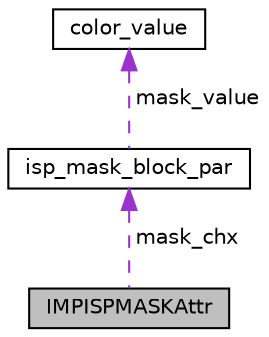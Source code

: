 digraph "IMPISPMASKAttr"
{
 // LATEX_PDF_SIZE
  edge [fontname="Helvetica",fontsize="10",labelfontname="Helvetica",labelfontsize="10"];
  node [fontname="Helvetica",fontsize="10",shape=record];
  Node1 [label="IMPISPMASKAttr",height=0.2,width=0.4,color="black", fillcolor="grey75", style="filled", fontcolor="black",tooltip="填充参数"];
  Node2 -> Node1 [dir="back",color="darkorchid3",fontsize="10",style="dashed",label=" mask_chx" ,fontname="Helvetica"];
  Node2 [label="isp_mask_block_par",height=0.2,width=0.4,color="black", fillcolor="white", style="filled",URL="$structisp__mask__block__par.html",tooltip="每个通道的填充属性"];
  Node3 -> Node2 [dir="back",color="darkorchid3",fontsize="10",style="dashed",label=" mask_value" ,fontname="Helvetica"];
  Node3 [label="color_value",height=0.2,width=0.4,color="black", fillcolor="white", style="filled",URL="$structcolor__value.html",tooltip="填充数据"];
}
